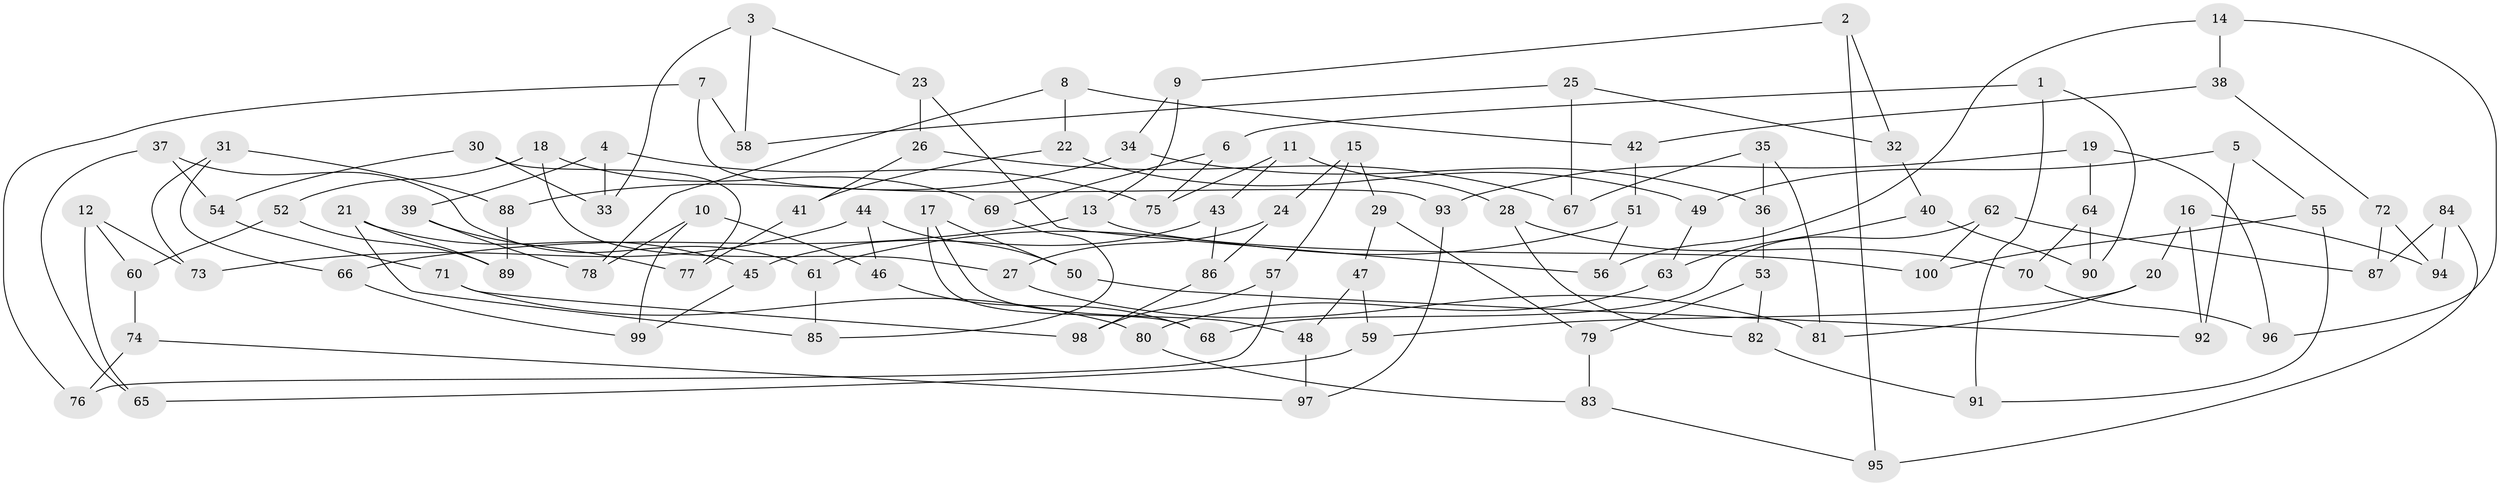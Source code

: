 // Generated by graph-tools (version 1.1) at 2025/39/02/21/25 10:39:00]
// undirected, 100 vertices, 150 edges
graph export_dot {
graph [start="1"]
  node [color=gray90,style=filled];
  1;
  2;
  3;
  4;
  5;
  6;
  7;
  8;
  9;
  10;
  11;
  12;
  13;
  14;
  15;
  16;
  17;
  18;
  19;
  20;
  21;
  22;
  23;
  24;
  25;
  26;
  27;
  28;
  29;
  30;
  31;
  32;
  33;
  34;
  35;
  36;
  37;
  38;
  39;
  40;
  41;
  42;
  43;
  44;
  45;
  46;
  47;
  48;
  49;
  50;
  51;
  52;
  53;
  54;
  55;
  56;
  57;
  58;
  59;
  60;
  61;
  62;
  63;
  64;
  65;
  66;
  67;
  68;
  69;
  70;
  71;
  72;
  73;
  74;
  75;
  76;
  77;
  78;
  79;
  80;
  81;
  82;
  83;
  84;
  85;
  86;
  87;
  88;
  89;
  90;
  91;
  92;
  93;
  94;
  95;
  96;
  97;
  98;
  99;
  100;
  1 -- 91;
  1 -- 90;
  1 -- 6;
  2 -- 95;
  2 -- 9;
  2 -- 32;
  3 -- 23;
  3 -- 33;
  3 -- 58;
  4 -- 39;
  4 -- 75;
  4 -- 33;
  5 -- 55;
  5 -- 92;
  5 -- 49;
  6 -- 75;
  6 -- 69;
  7 -- 58;
  7 -- 93;
  7 -- 76;
  8 -- 22;
  8 -- 78;
  8 -- 42;
  9 -- 34;
  9 -- 13;
  10 -- 99;
  10 -- 46;
  10 -- 78;
  11 -- 75;
  11 -- 28;
  11 -- 43;
  12 -- 65;
  12 -- 73;
  12 -- 60;
  13 -- 100;
  13 -- 66;
  14 -- 96;
  14 -- 38;
  14 -- 56;
  15 -- 57;
  15 -- 24;
  15 -- 29;
  16 -- 92;
  16 -- 20;
  16 -- 94;
  17 -- 50;
  17 -- 48;
  17 -- 68;
  18 -- 27;
  18 -- 69;
  18 -- 52;
  19 -- 64;
  19 -- 96;
  19 -- 93;
  20 -- 59;
  20 -- 81;
  21 -- 85;
  21 -- 89;
  21 -- 45;
  22 -- 49;
  22 -- 41;
  23 -- 26;
  23 -- 56;
  24 -- 86;
  24 -- 27;
  25 -- 58;
  25 -- 67;
  25 -- 32;
  26 -- 41;
  26 -- 67;
  27 -- 81;
  28 -- 82;
  28 -- 70;
  29 -- 79;
  29 -- 47;
  30 -- 54;
  30 -- 77;
  30 -- 33;
  31 -- 66;
  31 -- 73;
  31 -- 88;
  32 -- 40;
  34 -- 36;
  34 -- 88;
  35 -- 81;
  35 -- 36;
  35 -- 67;
  36 -- 53;
  37 -- 65;
  37 -- 61;
  37 -- 54;
  38 -- 72;
  38 -- 42;
  39 -- 78;
  39 -- 77;
  40 -- 90;
  40 -- 63;
  41 -- 77;
  42 -- 51;
  43 -- 45;
  43 -- 86;
  44 -- 46;
  44 -- 50;
  44 -- 73;
  45 -- 99;
  46 -- 68;
  47 -- 48;
  47 -- 59;
  48 -- 97;
  49 -- 63;
  50 -- 92;
  51 -- 56;
  51 -- 61;
  52 -- 89;
  52 -- 60;
  53 -- 79;
  53 -- 82;
  54 -- 71;
  55 -- 91;
  55 -- 100;
  57 -- 76;
  57 -- 98;
  59 -- 65;
  60 -- 74;
  61 -- 85;
  62 -- 87;
  62 -- 100;
  62 -- 68;
  63 -- 80;
  64 -- 70;
  64 -- 90;
  66 -- 99;
  69 -- 85;
  70 -- 96;
  71 -- 98;
  71 -- 80;
  72 -- 87;
  72 -- 94;
  74 -- 97;
  74 -- 76;
  79 -- 83;
  80 -- 83;
  82 -- 91;
  83 -- 95;
  84 -- 95;
  84 -- 94;
  84 -- 87;
  86 -- 98;
  88 -- 89;
  93 -- 97;
}
